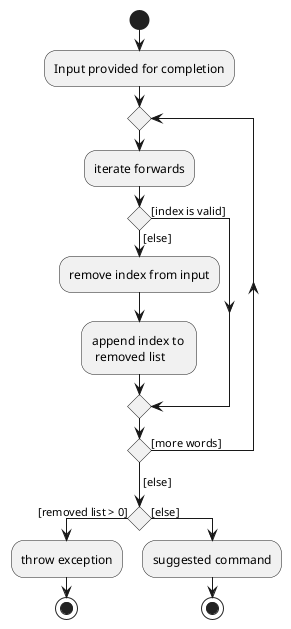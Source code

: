 @startuml
start
:Input provided for completion;

repeat
:iterate forwards;
if () then ([index is valid])
else ([else])
    :remove index from input;
    :append index to \n removed list;
endif
repeat while() is ([more words])
-> [else];
if () then ([removed list > 0])
    :throw exception;
    stop
else ([else])
    :suggested command;
    stop
@enduml
